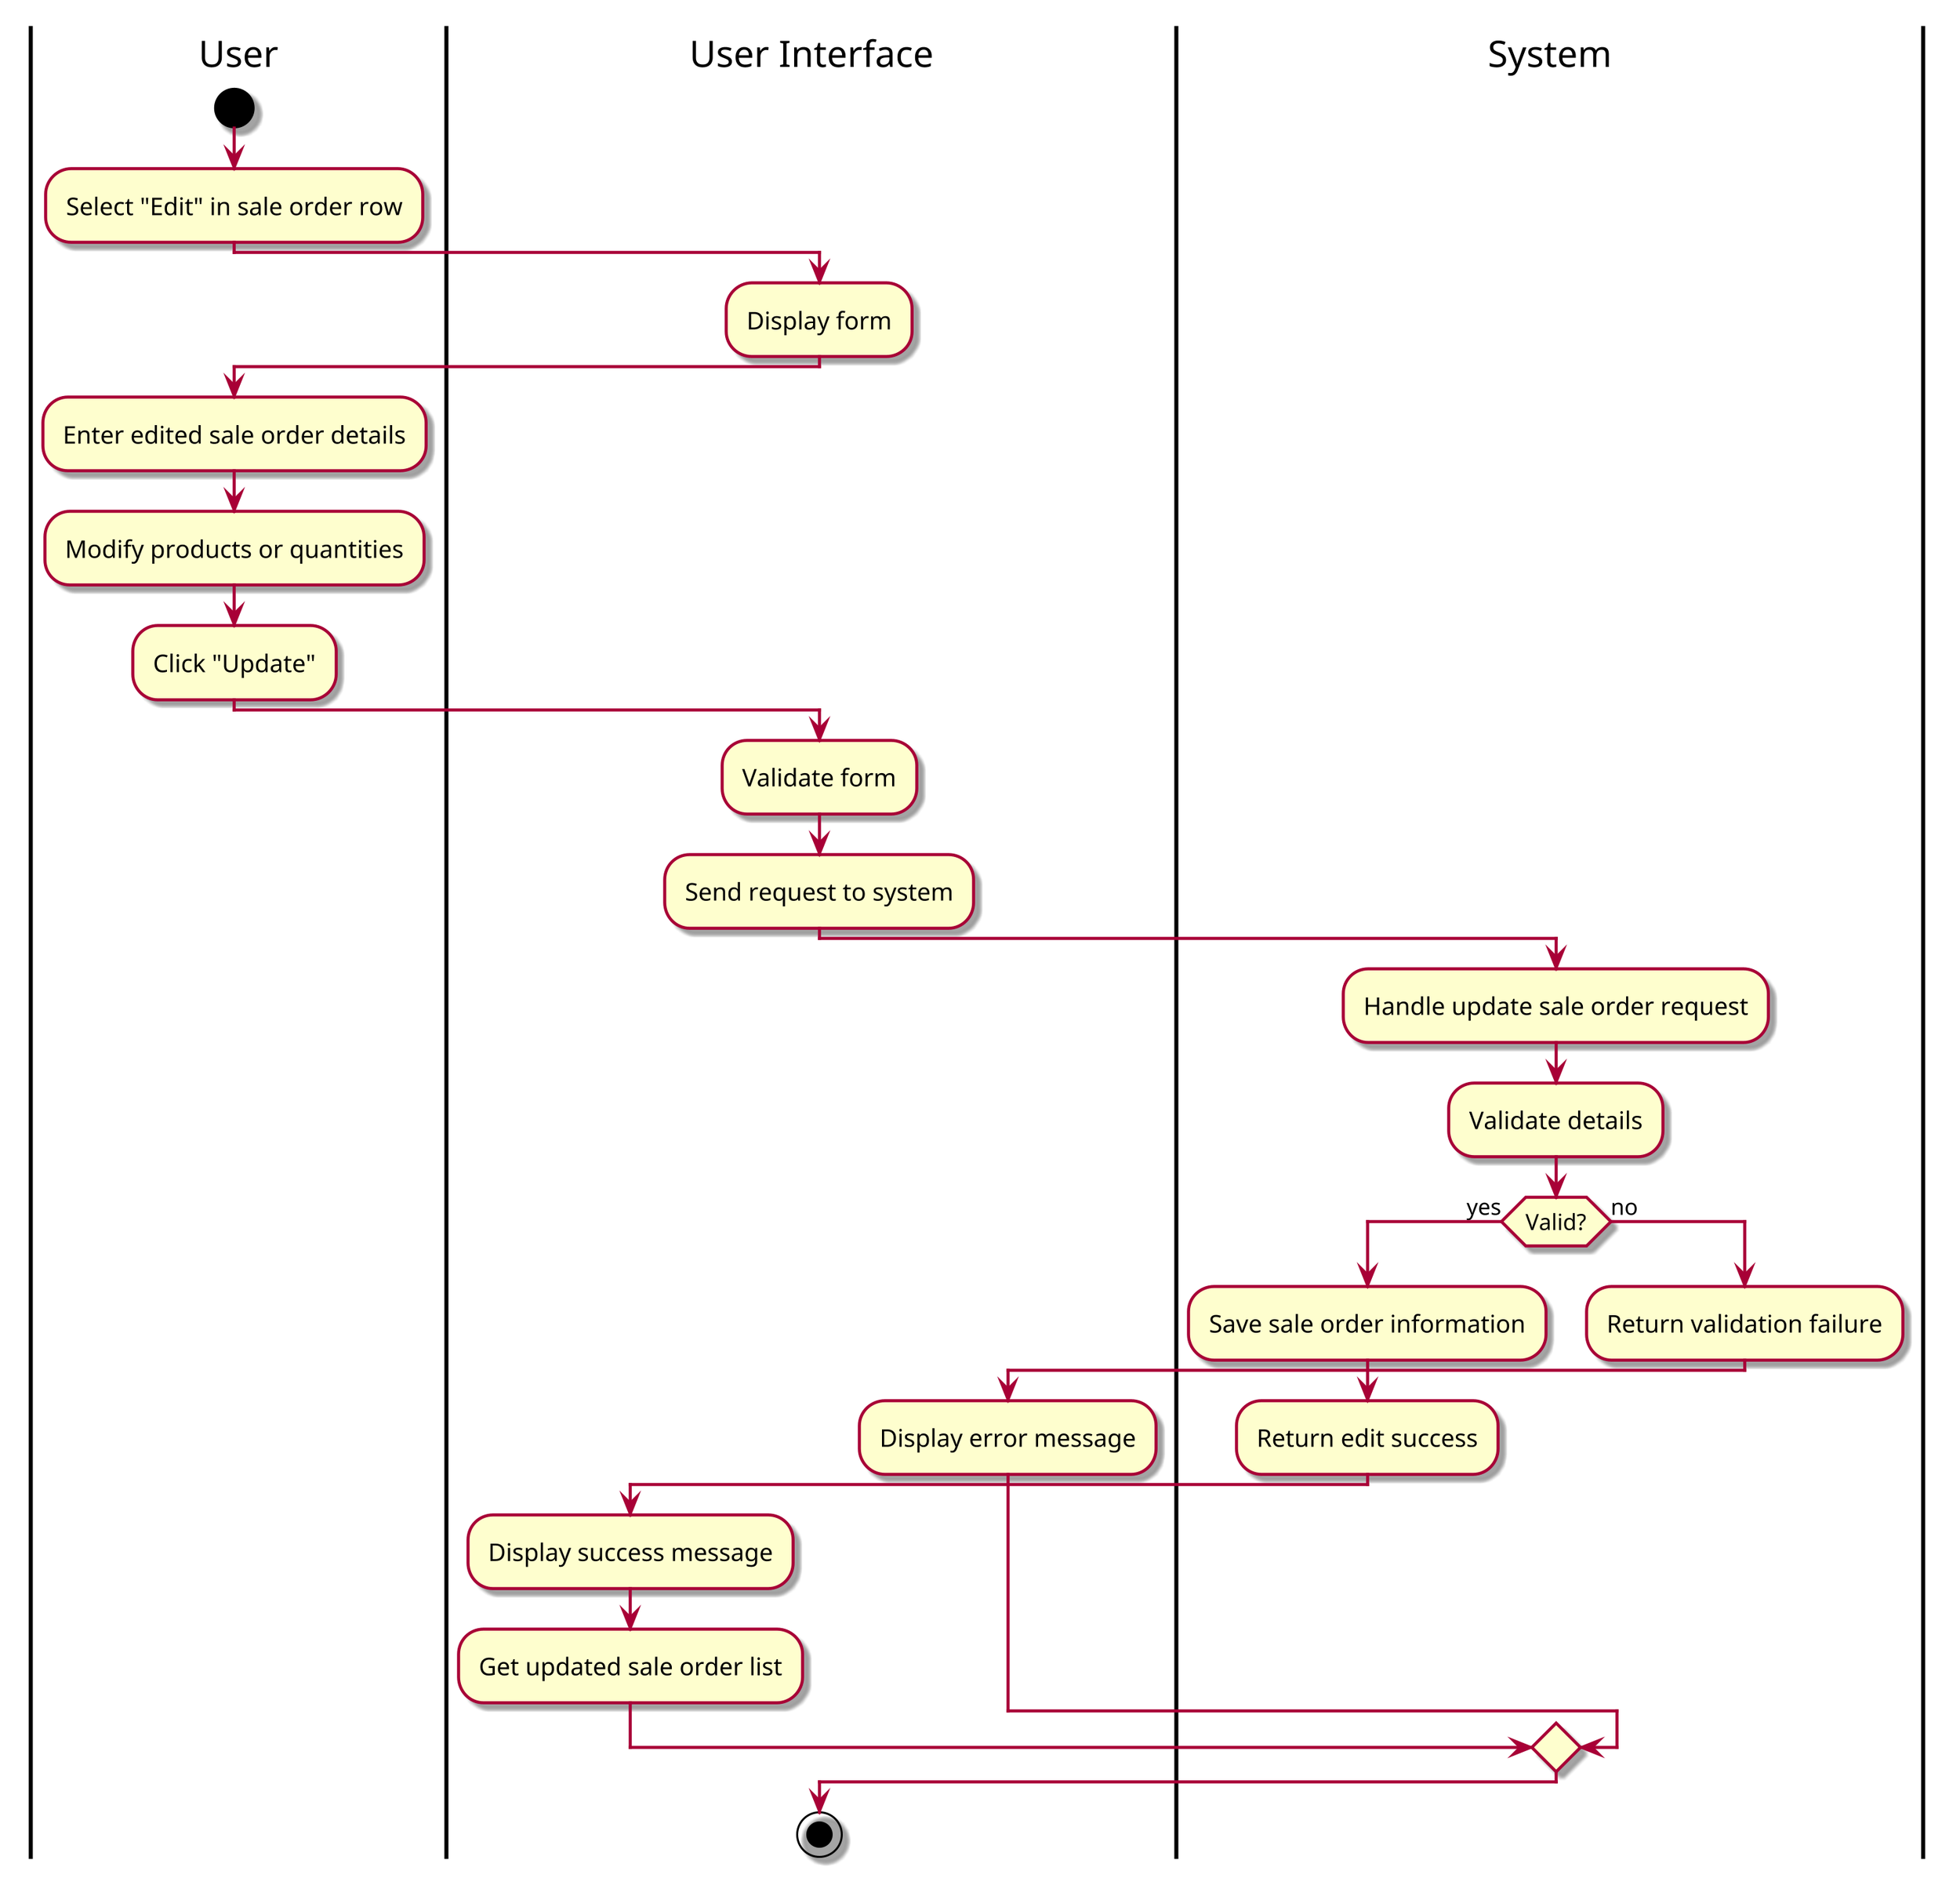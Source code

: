 @startuml Update Sale Order
skin rose
scale 3

|User|
start
:Select "Edit" in sale order row;
|User Interface|
:Display form;
|User|
:Enter edited sale order details;
:Modify products or quantities;
:Click "Update";
|User Interface|
:Validate form;
:Send request to system;
|System|
:Handle update sale order request;
:Validate details;
if (Valid?) then (yes)
  :Save sale order information;
  :Return edit success;
  |User Interface|
  :Display success message;
  :Get updated sale order list;
else (no)
  |System|
  :Return validation failure;
  |User Interface|
  :Display error message;
endif
stop

@enduml